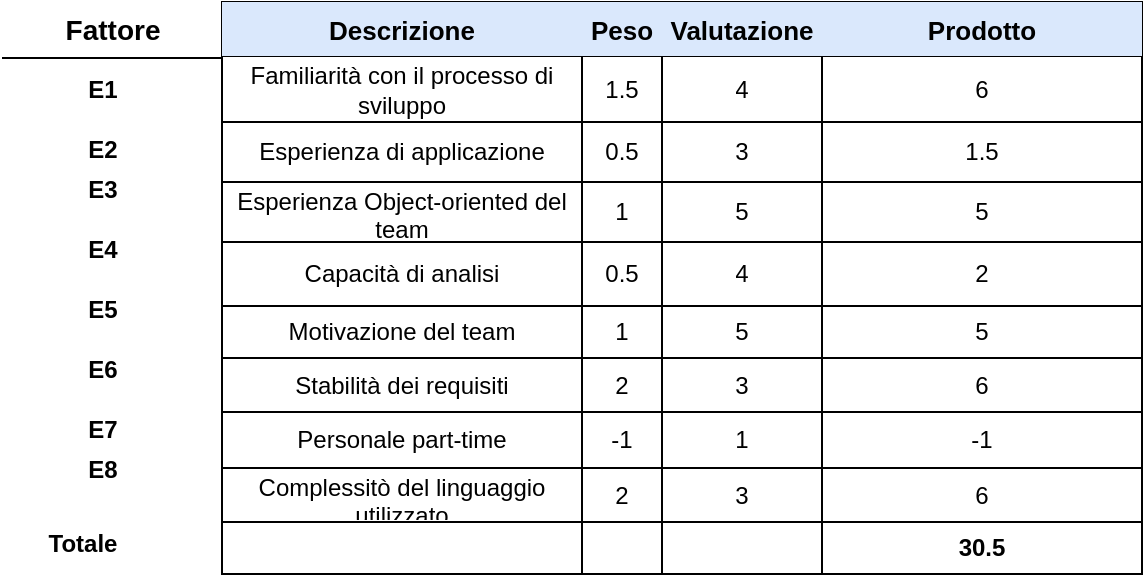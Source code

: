 <mxfile version="20.8.9" type="device"><diagram name="Pagina-1" id="w-EC33qx45RkEJyZHdgP"><mxGraphModel dx="1050" dy="523" grid="1" gridSize="10" guides="1" tooltips="1" connect="1" arrows="1" fold="1" page="1" pageScale="1" pageWidth="827" pageHeight="1169" math="0" shadow="0"><root><mxCell id="0"/><mxCell id="1" parent="0"/><mxCell id="aINuY3vMLqBN6TTlYpg9-2" value="" style="shape=table;startSize=0;container=1;collapsible=0;childLayout=tableLayout;" vertex="1" parent="1"><mxGeometry x="260" y="70" width="460" height="286" as="geometry"/></mxCell><mxCell id="aINuY3vMLqBN6TTlYpg9-3" style="shape=tableRow;horizontal=0;startSize=0;swimlaneHead=0;swimlaneBody=0;strokeColor=inherit;top=0;left=0;bottom=0;right=0;collapsible=0;dropTarget=0;fillColor=none;points=[[0,0.5],[1,0.5]];portConstraint=eastwest;" vertex="1" parent="aINuY3vMLqBN6TTlYpg9-2"><mxGeometry width="460" height="27" as="geometry"/></mxCell><mxCell id="aINuY3vMLqBN6TTlYpg9-4" value="&lt;b&gt;&lt;font style=&quot;font-size: 13px;&quot;&gt;Descrizione&lt;/font&gt;&lt;/b&gt;" style="shape=partialRectangle;html=1;whiteSpace=wrap;connectable=0;strokeColor=#6c8ebf;overflow=hidden;fillColor=#dae8fc;top=0;left=0;bottom=0;right=0;pointerEvents=1;" vertex="1" parent="aINuY3vMLqBN6TTlYpg9-3"><mxGeometry width="180" height="27" as="geometry"><mxRectangle width="180" height="27" as="alternateBounds"/></mxGeometry></mxCell><mxCell id="aINuY3vMLqBN6TTlYpg9-5" value="&lt;b&gt;&lt;font style=&quot;font-size: 13px;&quot;&gt;Peso&lt;/font&gt;&lt;/b&gt;" style="shape=partialRectangle;html=1;whiteSpace=wrap;connectable=0;strokeColor=#6c8ebf;overflow=hidden;fillColor=#dae8fc;top=0;left=0;bottom=0;right=0;pointerEvents=1;" vertex="1" parent="aINuY3vMLqBN6TTlYpg9-3"><mxGeometry x="180" width="40" height="27" as="geometry"><mxRectangle width="40" height="27" as="alternateBounds"/></mxGeometry></mxCell><mxCell id="aINuY3vMLqBN6TTlYpg9-6" value="&lt;b&gt;&lt;font style=&quot;font-size: 13px;&quot;&gt;Valutazione&lt;/font&gt;&lt;/b&gt;" style="shape=partialRectangle;html=1;whiteSpace=wrap;connectable=0;strokeColor=#6c8ebf;overflow=hidden;fillColor=#dae8fc;top=0;left=0;bottom=0;right=0;pointerEvents=1;" vertex="1" parent="aINuY3vMLqBN6TTlYpg9-3"><mxGeometry x="220" width="80" height="27" as="geometry"><mxRectangle width="80" height="27" as="alternateBounds"/></mxGeometry></mxCell><mxCell id="aINuY3vMLqBN6TTlYpg9-7" value="&lt;b&gt;&lt;font style=&quot;font-size: 13px;&quot;&gt;Prodotto&lt;/font&gt;&lt;/b&gt;" style="shape=partialRectangle;html=1;whiteSpace=wrap;connectable=0;strokeColor=#6c8ebf;overflow=hidden;fillColor=#dae8fc;top=0;left=0;bottom=0;right=0;pointerEvents=1;" vertex="1" parent="aINuY3vMLqBN6TTlYpg9-3"><mxGeometry x="300" width="160" height="27" as="geometry"><mxRectangle width="160" height="27" as="alternateBounds"/></mxGeometry></mxCell><mxCell id="aINuY3vMLqBN6TTlYpg9-8" value="" style="shape=tableRow;horizontal=0;startSize=0;swimlaneHead=0;swimlaneBody=0;strokeColor=inherit;top=0;left=0;bottom=0;right=0;collapsible=0;dropTarget=0;fillColor=none;points=[[0,0.5],[1,0.5]];portConstraint=eastwest;" vertex="1" parent="aINuY3vMLqBN6TTlYpg9-2"><mxGeometry y="27" width="460" height="33" as="geometry"/></mxCell><mxCell id="aINuY3vMLqBN6TTlYpg9-9" value="Familiarità con il processo di sviluppo" style="shape=partialRectangle;html=1;whiteSpace=wrap;connectable=0;strokeColor=inherit;overflow=hidden;fillColor=none;top=0;left=0;bottom=0;right=0;pointerEvents=1;" vertex="1" parent="aINuY3vMLqBN6TTlYpg9-8"><mxGeometry width="180" height="33" as="geometry"><mxRectangle width="180" height="33" as="alternateBounds"/></mxGeometry></mxCell><mxCell id="aINuY3vMLqBN6TTlYpg9-10" value="1.5" style="shape=partialRectangle;html=1;whiteSpace=wrap;connectable=0;strokeColor=inherit;overflow=hidden;fillColor=none;top=0;left=0;bottom=0;right=0;pointerEvents=1;" vertex="1" parent="aINuY3vMLqBN6TTlYpg9-8"><mxGeometry x="180" width="40" height="33" as="geometry"><mxRectangle width="40" height="33" as="alternateBounds"/></mxGeometry></mxCell><mxCell id="aINuY3vMLqBN6TTlYpg9-11" value="4" style="shape=partialRectangle;html=1;whiteSpace=wrap;connectable=0;strokeColor=inherit;overflow=hidden;fillColor=none;top=0;left=0;bottom=0;right=0;pointerEvents=1;" vertex="1" parent="aINuY3vMLqBN6TTlYpg9-8"><mxGeometry x="220" width="80" height="33" as="geometry"><mxRectangle width="80" height="33" as="alternateBounds"/></mxGeometry></mxCell><mxCell id="aINuY3vMLqBN6TTlYpg9-12" value="6" style="shape=partialRectangle;html=1;whiteSpace=wrap;connectable=0;strokeColor=inherit;overflow=hidden;fillColor=none;top=0;left=0;bottom=0;right=0;pointerEvents=1;" vertex="1" parent="aINuY3vMLqBN6TTlYpg9-8"><mxGeometry x="300" width="160" height="33" as="geometry"><mxRectangle width="160" height="33" as="alternateBounds"/></mxGeometry></mxCell><mxCell id="aINuY3vMLqBN6TTlYpg9-13" value="" style="shape=tableRow;horizontal=0;startSize=0;swimlaneHead=0;swimlaneBody=0;strokeColor=inherit;top=0;left=0;bottom=0;right=0;collapsible=0;dropTarget=0;fillColor=none;points=[[0,0.5],[1,0.5]];portConstraint=eastwest;" vertex="1" parent="aINuY3vMLqBN6TTlYpg9-2"><mxGeometry y="60" width="460" height="30" as="geometry"/></mxCell><mxCell id="aINuY3vMLqBN6TTlYpg9-14" value="Esperienza di applicazione" style="shape=partialRectangle;html=1;whiteSpace=wrap;connectable=0;strokeColor=inherit;overflow=hidden;fillColor=none;top=0;left=0;bottom=0;right=0;pointerEvents=1;" vertex="1" parent="aINuY3vMLqBN6TTlYpg9-13"><mxGeometry width="180" height="30" as="geometry"><mxRectangle width="180" height="30" as="alternateBounds"/></mxGeometry></mxCell><mxCell id="aINuY3vMLqBN6TTlYpg9-15" value="0.5" style="shape=partialRectangle;html=1;whiteSpace=wrap;connectable=0;strokeColor=inherit;overflow=hidden;fillColor=none;top=0;left=0;bottom=0;right=0;pointerEvents=1;" vertex="1" parent="aINuY3vMLqBN6TTlYpg9-13"><mxGeometry x="180" width="40" height="30" as="geometry"><mxRectangle width="40" height="30" as="alternateBounds"/></mxGeometry></mxCell><mxCell id="aINuY3vMLqBN6TTlYpg9-16" value="3" style="shape=partialRectangle;html=1;whiteSpace=wrap;connectable=0;strokeColor=inherit;overflow=hidden;fillColor=none;top=0;left=0;bottom=0;right=0;pointerEvents=1;" vertex="1" parent="aINuY3vMLqBN6TTlYpg9-13"><mxGeometry x="220" width="80" height="30" as="geometry"><mxRectangle width="80" height="30" as="alternateBounds"/></mxGeometry></mxCell><mxCell id="aINuY3vMLqBN6TTlYpg9-17" value="1.5" style="shape=partialRectangle;html=1;whiteSpace=wrap;connectable=0;strokeColor=inherit;overflow=hidden;fillColor=none;top=0;left=0;bottom=0;right=0;pointerEvents=1;" vertex="1" parent="aINuY3vMLqBN6TTlYpg9-13"><mxGeometry x="300" width="160" height="30" as="geometry"><mxRectangle width="160" height="30" as="alternateBounds"/></mxGeometry></mxCell><mxCell id="aINuY3vMLqBN6TTlYpg9-18" value="" style="shape=tableRow;horizontal=0;startSize=0;swimlaneHead=0;swimlaneBody=0;strokeColor=inherit;top=0;left=0;bottom=0;right=0;collapsible=0;dropTarget=0;fillColor=none;points=[[0,0.5],[1,0.5]];portConstraint=eastwest;" vertex="1" parent="aINuY3vMLqBN6TTlYpg9-2"><mxGeometry y="90" width="460" height="30" as="geometry"/></mxCell><mxCell id="aINuY3vMLqBN6TTlYpg9-19" value="Esperienza Object-oriented del team" style="shape=partialRectangle;html=1;whiteSpace=wrap;connectable=0;strokeColor=inherit;overflow=hidden;fillColor=none;top=0;left=0;bottom=0;right=0;pointerEvents=1;" vertex="1" parent="aINuY3vMLqBN6TTlYpg9-18"><mxGeometry width="180" height="30" as="geometry"><mxRectangle width="180" height="30" as="alternateBounds"/></mxGeometry></mxCell><mxCell id="aINuY3vMLqBN6TTlYpg9-20" value="1" style="shape=partialRectangle;html=1;whiteSpace=wrap;connectable=0;strokeColor=inherit;overflow=hidden;fillColor=none;top=0;left=0;bottom=0;right=0;pointerEvents=1;" vertex="1" parent="aINuY3vMLqBN6TTlYpg9-18"><mxGeometry x="180" width="40" height="30" as="geometry"><mxRectangle width="40" height="30" as="alternateBounds"/></mxGeometry></mxCell><mxCell id="aINuY3vMLqBN6TTlYpg9-21" value="5" style="shape=partialRectangle;html=1;whiteSpace=wrap;connectable=0;strokeColor=inherit;overflow=hidden;fillColor=none;top=0;left=0;bottom=0;right=0;pointerEvents=1;" vertex="1" parent="aINuY3vMLqBN6TTlYpg9-18"><mxGeometry x="220" width="80" height="30" as="geometry"><mxRectangle width="80" height="30" as="alternateBounds"/></mxGeometry></mxCell><mxCell id="aINuY3vMLqBN6TTlYpg9-22" value="5" style="shape=partialRectangle;html=1;whiteSpace=wrap;connectable=0;strokeColor=inherit;overflow=hidden;fillColor=none;top=0;left=0;bottom=0;right=0;pointerEvents=1;" vertex="1" parent="aINuY3vMLqBN6TTlYpg9-18"><mxGeometry x="300" width="160" height="30" as="geometry"><mxRectangle width="160" height="30" as="alternateBounds"/></mxGeometry></mxCell><mxCell id="aINuY3vMLqBN6TTlYpg9-23" value="" style="shape=tableRow;horizontal=0;startSize=0;swimlaneHead=0;swimlaneBody=0;strokeColor=inherit;top=0;left=0;bottom=0;right=0;collapsible=0;dropTarget=0;fillColor=none;points=[[0,0.5],[1,0.5]];portConstraint=eastwest;" vertex="1" parent="aINuY3vMLqBN6TTlYpg9-2"><mxGeometry y="120" width="460" height="32" as="geometry"/></mxCell><mxCell id="aINuY3vMLqBN6TTlYpg9-24" value="Capacità di analisi" style="shape=partialRectangle;html=1;whiteSpace=wrap;connectable=0;strokeColor=inherit;overflow=hidden;fillColor=none;top=0;left=0;bottom=0;right=0;pointerEvents=1;" vertex="1" parent="aINuY3vMLqBN6TTlYpg9-23"><mxGeometry width="180" height="32" as="geometry"><mxRectangle width="180" height="32" as="alternateBounds"/></mxGeometry></mxCell><mxCell id="aINuY3vMLqBN6TTlYpg9-25" value="0.5" style="shape=partialRectangle;html=1;whiteSpace=wrap;connectable=0;strokeColor=inherit;overflow=hidden;fillColor=none;top=0;left=0;bottom=0;right=0;pointerEvents=1;" vertex="1" parent="aINuY3vMLqBN6TTlYpg9-23"><mxGeometry x="180" width="40" height="32" as="geometry"><mxRectangle width="40" height="32" as="alternateBounds"/></mxGeometry></mxCell><mxCell id="aINuY3vMLqBN6TTlYpg9-26" value="4" style="shape=partialRectangle;html=1;whiteSpace=wrap;connectable=0;strokeColor=inherit;overflow=hidden;fillColor=none;top=0;left=0;bottom=0;right=0;pointerEvents=1;" vertex="1" parent="aINuY3vMLqBN6TTlYpg9-23"><mxGeometry x="220" width="80" height="32" as="geometry"><mxRectangle width="80" height="32" as="alternateBounds"/></mxGeometry></mxCell><mxCell id="aINuY3vMLqBN6TTlYpg9-27" value="2" style="shape=partialRectangle;html=1;whiteSpace=wrap;connectable=0;strokeColor=inherit;overflow=hidden;fillColor=none;top=0;left=0;bottom=0;right=0;pointerEvents=1;" vertex="1" parent="aINuY3vMLqBN6TTlYpg9-23"><mxGeometry x="300" width="160" height="32" as="geometry"><mxRectangle width="160" height="32" as="alternateBounds"/></mxGeometry></mxCell><mxCell id="aINuY3vMLqBN6TTlYpg9-28" value="" style="shape=tableRow;horizontal=0;startSize=0;swimlaneHead=0;swimlaneBody=0;strokeColor=inherit;top=0;left=0;bottom=0;right=0;collapsible=0;dropTarget=0;fillColor=none;points=[[0,0.5],[1,0.5]];portConstraint=eastwest;" vertex="1" parent="aINuY3vMLqBN6TTlYpg9-2"><mxGeometry y="152" width="460" height="26" as="geometry"/></mxCell><mxCell id="aINuY3vMLqBN6TTlYpg9-29" value="Motivazione del team" style="shape=partialRectangle;html=1;whiteSpace=wrap;connectable=0;strokeColor=inherit;overflow=hidden;fillColor=none;top=0;left=0;bottom=0;right=0;pointerEvents=1;" vertex="1" parent="aINuY3vMLqBN6TTlYpg9-28"><mxGeometry width="180" height="26" as="geometry"><mxRectangle width="180" height="26" as="alternateBounds"/></mxGeometry></mxCell><mxCell id="aINuY3vMLqBN6TTlYpg9-30" value="1" style="shape=partialRectangle;html=1;whiteSpace=wrap;connectable=0;strokeColor=inherit;overflow=hidden;fillColor=none;top=0;left=0;bottom=0;right=0;pointerEvents=1;" vertex="1" parent="aINuY3vMLqBN6TTlYpg9-28"><mxGeometry x="180" width="40" height="26" as="geometry"><mxRectangle width="40" height="26" as="alternateBounds"/></mxGeometry></mxCell><mxCell id="aINuY3vMLqBN6TTlYpg9-31" value="5" style="shape=partialRectangle;html=1;whiteSpace=wrap;connectable=0;strokeColor=inherit;overflow=hidden;fillColor=none;top=0;left=0;bottom=0;right=0;pointerEvents=1;" vertex="1" parent="aINuY3vMLqBN6TTlYpg9-28"><mxGeometry x="220" width="80" height="26" as="geometry"><mxRectangle width="80" height="26" as="alternateBounds"/></mxGeometry></mxCell><mxCell id="aINuY3vMLqBN6TTlYpg9-32" value="5" style="shape=partialRectangle;html=1;whiteSpace=wrap;connectable=0;strokeColor=inherit;overflow=hidden;fillColor=none;top=0;left=0;bottom=0;right=0;pointerEvents=1;" vertex="1" parent="aINuY3vMLqBN6TTlYpg9-28"><mxGeometry x="300" width="160" height="26" as="geometry"><mxRectangle width="160" height="26" as="alternateBounds"/></mxGeometry></mxCell><mxCell id="aINuY3vMLqBN6TTlYpg9-33" value="" style="shape=tableRow;horizontal=0;startSize=0;swimlaneHead=0;swimlaneBody=0;strokeColor=inherit;top=0;left=0;bottom=0;right=0;collapsible=0;dropTarget=0;fillColor=none;points=[[0,0.5],[1,0.5]];portConstraint=eastwest;" vertex="1" parent="aINuY3vMLqBN6TTlYpg9-2"><mxGeometry y="178" width="460" height="27" as="geometry"/></mxCell><mxCell id="aINuY3vMLqBN6TTlYpg9-34" value="Stabilità dei requisiti" style="shape=partialRectangle;html=1;whiteSpace=wrap;connectable=0;strokeColor=inherit;overflow=hidden;fillColor=none;top=0;left=0;bottom=0;right=0;pointerEvents=1;" vertex="1" parent="aINuY3vMLqBN6TTlYpg9-33"><mxGeometry width="180" height="27" as="geometry"><mxRectangle width="180" height="27" as="alternateBounds"/></mxGeometry></mxCell><mxCell id="aINuY3vMLqBN6TTlYpg9-35" value="2" style="shape=partialRectangle;html=1;whiteSpace=wrap;connectable=0;strokeColor=inherit;overflow=hidden;fillColor=none;top=0;left=0;bottom=0;right=0;pointerEvents=1;" vertex="1" parent="aINuY3vMLqBN6TTlYpg9-33"><mxGeometry x="180" width="40" height="27" as="geometry"><mxRectangle width="40" height="27" as="alternateBounds"/></mxGeometry></mxCell><mxCell id="aINuY3vMLqBN6TTlYpg9-36" value="3" style="shape=partialRectangle;html=1;whiteSpace=wrap;connectable=0;strokeColor=inherit;overflow=hidden;fillColor=none;top=0;left=0;bottom=0;right=0;pointerEvents=1;" vertex="1" parent="aINuY3vMLqBN6TTlYpg9-33"><mxGeometry x="220" width="80" height="27" as="geometry"><mxRectangle width="80" height="27" as="alternateBounds"/></mxGeometry></mxCell><mxCell id="aINuY3vMLqBN6TTlYpg9-37" value="6" style="shape=partialRectangle;html=1;whiteSpace=wrap;connectable=0;strokeColor=inherit;overflow=hidden;fillColor=none;top=0;left=0;bottom=0;right=0;pointerEvents=1;" vertex="1" parent="aINuY3vMLqBN6TTlYpg9-33"><mxGeometry x="300" width="160" height="27" as="geometry"><mxRectangle width="160" height="27" as="alternateBounds"/></mxGeometry></mxCell><mxCell id="aINuY3vMLqBN6TTlYpg9-38" value="" style="shape=tableRow;horizontal=0;startSize=0;swimlaneHead=0;swimlaneBody=0;strokeColor=inherit;top=0;left=0;bottom=0;right=0;collapsible=0;dropTarget=0;fillColor=none;points=[[0,0.5],[1,0.5]];portConstraint=eastwest;" vertex="1" parent="aINuY3vMLqBN6TTlYpg9-2"><mxGeometry y="205" width="460" height="28" as="geometry"/></mxCell><mxCell id="aINuY3vMLqBN6TTlYpg9-39" value="Personale part-time" style="shape=partialRectangle;html=1;whiteSpace=wrap;connectable=0;strokeColor=inherit;overflow=hidden;fillColor=none;top=0;left=0;bottom=0;right=0;pointerEvents=1;" vertex="1" parent="aINuY3vMLqBN6TTlYpg9-38"><mxGeometry width="180" height="28" as="geometry"><mxRectangle width="180" height="28" as="alternateBounds"/></mxGeometry></mxCell><mxCell id="aINuY3vMLqBN6TTlYpg9-40" value="-1" style="shape=partialRectangle;html=1;whiteSpace=wrap;connectable=0;strokeColor=inherit;overflow=hidden;fillColor=none;top=0;left=0;bottom=0;right=0;pointerEvents=1;" vertex="1" parent="aINuY3vMLqBN6TTlYpg9-38"><mxGeometry x="180" width="40" height="28" as="geometry"><mxRectangle width="40" height="28" as="alternateBounds"/></mxGeometry></mxCell><mxCell id="aINuY3vMLqBN6TTlYpg9-41" value="1" style="shape=partialRectangle;html=1;whiteSpace=wrap;connectable=0;strokeColor=inherit;overflow=hidden;fillColor=none;top=0;left=0;bottom=0;right=0;pointerEvents=1;" vertex="1" parent="aINuY3vMLqBN6TTlYpg9-38"><mxGeometry x="220" width="80" height="28" as="geometry"><mxRectangle width="80" height="28" as="alternateBounds"/></mxGeometry></mxCell><mxCell id="aINuY3vMLqBN6TTlYpg9-42" value="-1" style="shape=partialRectangle;html=1;whiteSpace=wrap;connectable=0;strokeColor=inherit;overflow=hidden;fillColor=none;top=0;left=0;bottom=0;right=0;pointerEvents=1;" vertex="1" parent="aINuY3vMLqBN6TTlYpg9-38"><mxGeometry x="300" width="160" height="28" as="geometry"><mxRectangle width="160" height="28" as="alternateBounds"/></mxGeometry></mxCell><mxCell id="aINuY3vMLqBN6TTlYpg9-43" value="" style="shape=tableRow;horizontal=0;startSize=0;swimlaneHead=0;swimlaneBody=0;strokeColor=inherit;top=0;left=0;bottom=0;right=0;collapsible=0;dropTarget=0;fillColor=none;points=[[0,0.5],[1,0.5]];portConstraint=eastwest;" vertex="1" parent="aINuY3vMLqBN6TTlYpg9-2"><mxGeometry y="233" width="460" height="27" as="geometry"/></mxCell><mxCell id="aINuY3vMLqBN6TTlYpg9-44" value="Complessitò del linguaggio utilizzato" style="shape=partialRectangle;html=1;whiteSpace=wrap;connectable=0;strokeColor=inherit;overflow=hidden;fillColor=none;top=0;left=0;bottom=0;right=0;pointerEvents=1;" vertex="1" parent="aINuY3vMLqBN6TTlYpg9-43"><mxGeometry width="180" height="27" as="geometry"><mxRectangle width="180" height="27" as="alternateBounds"/></mxGeometry></mxCell><mxCell id="aINuY3vMLqBN6TTlYpg9-45" value="2" style="shape=partialRectangle;html=1;whiteSpace=wrap;connectable=0;strokeColor=inherit;overflow=hidden;fillColor=none;top=0;left=0;bottom=0;right=0;pointerEvents=1;" vertex="1" parent="aINuY3vMLqBN6TTlYpg9-43"><mxGeometry x="180" width="40" height="27" as="geometry"><mxRectangle width="40" height="27" as="alternateBounds"/></mxGeometry></mxCell><mxCell id="aINuY3vMLqBN6TTlYpg9-46" value="3" style="shape=partialRectangle;html=1;whiteSpace=wrap;connectable=0;strokeColor=inherit;overflow=hidden;fillColor=none;top=0;left=0;bottom=0;right=0;pointerEvents=1;" vertex="1" parent="aINuY3vMLqBN6TTlYpg9-43"><mxGeometry x="220" width="80" height="27" as="geometry"><mxRectangle width="80" height="27" as="alternateBounds"/></mxGeometry></mxCell><mxCell id="aINuY3vMLqBN6TTlYpg9-47" value="6" style="shape=partialRectangle;html=1;whiteSpace=wrap;connectable=0;strokeColor=inherit;overflow=hidden;fillColor=none;top=0;left=0;bottom=0;right=0;pointerEvents=1;" vertex="1" parent="aINuY3vMLqBN6TTlYpg9-43"><mxGeometry x="300" width="160" height="27" as="geometry"><mxRectangle width="160" height="27" as="alternateBounds"/></mxGeometry></mxCell><mxCell id="aINuY3vMLqBN6TTlYpg9-48" value="" style="shape=tableRow;horizontal=0;startSize=0;swimlaneHead=0;swimlaneBody=0;strokeColor=inherit;top=0;left=0;bottom=0;right=0;collapsible=0;dropTarget=0;fillColor=none;points=[[0,0.5],[1,0.5]];portConstraint=eastwest;" vertex="1" parent="aINuY3vMLqBN6TTlYpg9-2"><mxGeometry y="260" width="460" height="26" as="geometry"/></mxCell><mxCell id="aINuY3vMLqBN6TTlYpg9-49" value="" style="shape=partialRectangle;html=1;whiteSpace=wrap;connectable=0;strokeColor=inherit;overflow=hidden;fillColor=none;top=0;left=0;bottom=0;right=0;pointerEvents=1;" vertex="1" parent="aINuY3vMLqBN6TTlYpg9-48"><mxGeometry width="180" height="26" as="geometry"><mxRectangle width="180" height="26" as="alternateBounds"/></mxGeometry></mxCell><mxCell id="aINuY3vMLqBN6TTlYpg9-50" value="" style="shape=partialRectangle;html=1;whiteSpace=wrap;connectable=0;strokeColor=inherit;overflow=hidden;fillColor=none;top=0;left=0;bottom=0;right=0;pointerEvents=1;" vertex="1" parent="aINuY3vMLqBN6TTlYpg9-48"><mxGeometry x="180" width="40" height="26" as="geometry"><mxRectangle width="40" height="26" as="alternateBounds"/></mxGeometry></mxCell><mxCell id="aINuY3vMLqBN6TTlYpg9-51" value="" style="shape=partialRectangle;html=1;whiteSpace=wrap;connectable=0;strokeColor=inherit;overflow=hidden;fillColor=none;top=0;left=0;bottom=0;right=0;pointerEvents=1;" vertex="1" parent="aINuY3vMLqBN6TTlYpg9-48"><mxGeometry x="220" width="80" height="26" as="geometry"><mxRectangle width="80" height="26" as="alternateBounds"/></mxGeometry></mxCell><mxCell id="aINuY3vMLqBN6TTlYpg9-52" value="&lt;b&gt;30.5&lt;/b&gt;" style="shape=partialRectangle;html=1;whiteSpace=wrap;connectable=0;strokeColor=inherit;overflow=hidden;fillColor=none;top=0;left=0;bottom=0;right=0;pointerEvents=1;" vertex="1" parent="aINuY3vMLqBN6TTlYpg9-48"><mxGeometry x="300" width="160" height="26" as="geometry"><mxRectangle width="160" height="26" as="alternateBounds"/></mxGeometry></mxCell><mxCell id="aINuY3vMLqBN6TTlYpg9-78" value="&lt;font style=&quot;font-size: 14px;&quot;&gt;&lt;b&gt;Fattore&lt;/b&gt;&lt;/font&gt;" style="text;html=1;align=center;verticalAlign=middle;resizable=0;points=[];autosize=1;strokeColor=none;fillColor=none;" vertex="1" parent="1"><mxGeometry x="170" y="69" width="70" height="30" as="geometry"/></mxCell><mxCell id="aINuY3vMLqBN6TTlYpg9-79" value="&lt;b&gt;E1&lt;/b&gt;" style="text;html=1;align=center;verticalAlign=middle;resizable=0;points=[];autosize=1;strokeColor=none;fillColor=none;" vertex="1" parent="1"><mxGeometry x="180" y="99" width="40" height="30" as="geometry"/></mxCell><mxCell id="aINuY3vMLqBN6TTlYpg9-80" value="&lt;b&gt;E2&lt;/b&gt;" style="text;html=1;align=center;verticalAlign=middle;resizable=0;points=[];autosize=1;strokeColor=none;fillColor=none;" vertex="1" parent="1"><mxGeometry x="180" y="129" width="40" height="30" as="geometry"/></mxCell><mxCell id="aINuY3vMLqBN6TTlYpg9-81" value="&lt;b&gt;E3&lt;/b&gt;" style="text;html=1;align=center;verticalAlign=middle;resizable=0;points=[];autosize=1;strokeColor=none;fillColor=none;" vertex="1" parent="1"><mxGeometry x="180" y="149" width="40" height="30" as="geometry"/></mxCell><mxCell id="aINuY3vMLqBN6TTlYpg9-82" value="&lt;b&gt;E4&lt;/b&gt;" style="text;html=1;align=center;verticalAlign=middle;resizable=0;points=[];autosize=1;strokeColor=none;fillColor=none;" vertex="1" parent="1"><mxGeometry x="180" y="179" width="40" height="30" as="geometry"/></mxCell><mxCell id="aINuY3vMLqBN6TTlYpg9-83" value="&lt;b&gt;E5&lt;/b&gt;" style="text;html=1;align=center;verticalAlign=middle;resizable=0;points=[];autosize=1;strokeColor=none;fillColor=none;" vertex="1" parent="1"><mxGeometry x="180" y="209" width="40" height="30" as="geometry"/></mxCell><mxCell id="aINuY3vMLqBN6TTlYpg9-84" value="&lt;b&gt;E6&lt;/b&gt;" style="text;html=1;align=center;verticalAlign=middle;resizable=0;points=[];autosize=1;strokeColor=none;fillColor=none;" vertex="1" parent="1"><mxGeometry x="180" y="239" width="40" height="30" as="geometry"/></mxCell><mxCell id="aINuY3vMLqBN6TTlYpg9-85" value="&lt;b&gt;E7&lt;/b&gt;" style="text;html=1;align=center;verticalAlign=middle;resizable=0;points=[];autosize=1;strokeColor=none;fillColor=none;" vertex="1" parent="1"><mxGeometry x="180" y="269" width="40" height="30" as="geometry"/></mxCell><mxCell id="aINuY3vMLqBN6TTlYpg9-86" value="&lt;b&gt;Totale&lt;/b&gt;" style="text;html=1;align=center;verticalAlign=middle;resizable=0;points=[];autosize=1;strokeColor=none;fillColor=none;" vertex="1" parent="1"><mxGeometry x="160" y="326" width="60" height="30" as="geometry"/></mxCell><mxCell id="aINuY3vMLqBN6TTlYpg9-92" value="&lt;b&gt;E8&lt;/b&gt;" style="text;html=1;align=center;verticalAlign=middle;resizable=0;points=[];autosize=1;strokeColor=none;fillColor=none;" vertex="1" parent="1"><mxGeometry x="180" y="289" width="40" height="30" as="geometry"/></mxCell><mxCell id="aINuY3vMLqBN6TTlYpg9-93" value="" style="endArrow=none;html=1;rounded=0;fontSize=13;" edge="1" parent="1"><mxGeometry width="50" height="50" relative="1" as="geometry"><mxPoint x="150" y="98" as="sourcePoint"/><mxPoint x="260" y="98" as="targetPoint"/></mxGeometry></mxCell></root></mxGraphModel></diagram></mxfile>